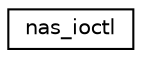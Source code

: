 digraph "Graphical Class Hierarchy"
{
 // LATEX_PDF_SIZE
  edge [fontname="Helvetica",fontsize="10",labelfontname="Helvetica",labelfontsize="10"];
  node [fontname="Helvetica",fontsize="10",shape=record];
  rankdir="LR";
  Node0 [label="nas_ioctl",height=0.2,width=0.4,color="black", fillcolor="white", style="filled",URL="$structnas__ioctl.html",tooltip=" "];
}
